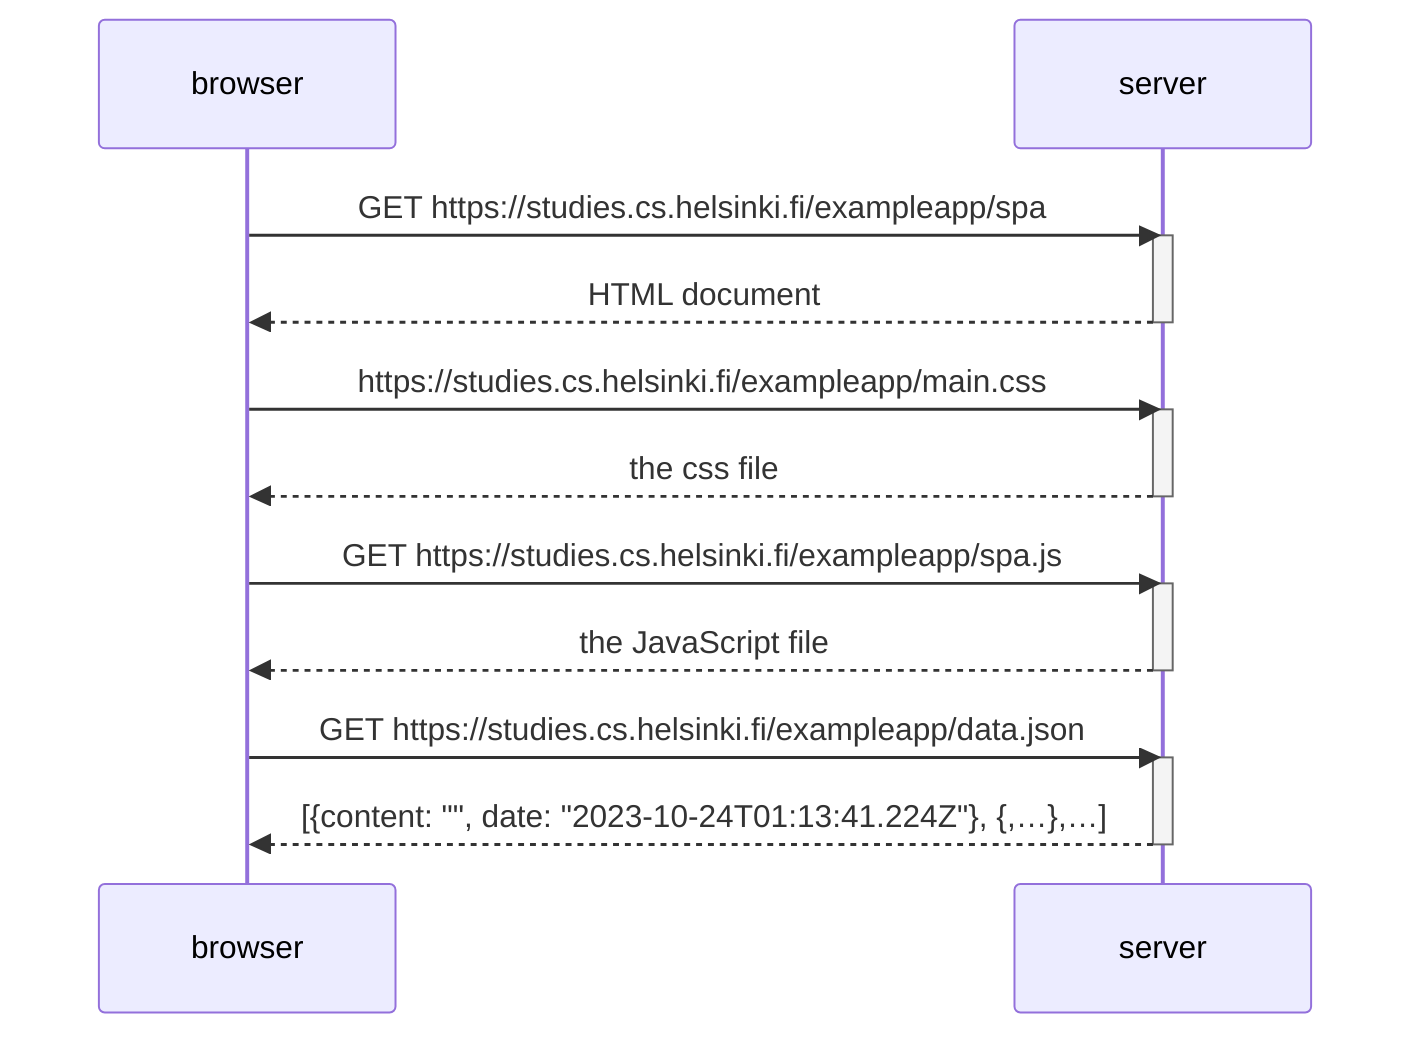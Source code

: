 sequenceDiagram
    participant browser
    participant server


    browser->>server: GET https://studies.cs.helsinki.fi/exampleapp/spa
    activate server
    server-->>browser: HTML document 
    deactivate server

    browser->>server: https://studies.cs.helsinki.fi/exampleapp/main.css
    activate server
    server-->>browser: the css file 
    deactivate server

    browser->>server: GET https://studies.cs.helsinki.fi/exampleapp/spa.js
    activate server
    server-->>browser: the JavaScript file 
    deactivate server

    browser->>server: GET https://studies.cs.helsinki.fi/exampleapp/data.json
    activate server
    server-->>browser: [{content: "", date: "2023-10-24T01:13:41.224Z"}, {,…},…]
    deactivate server